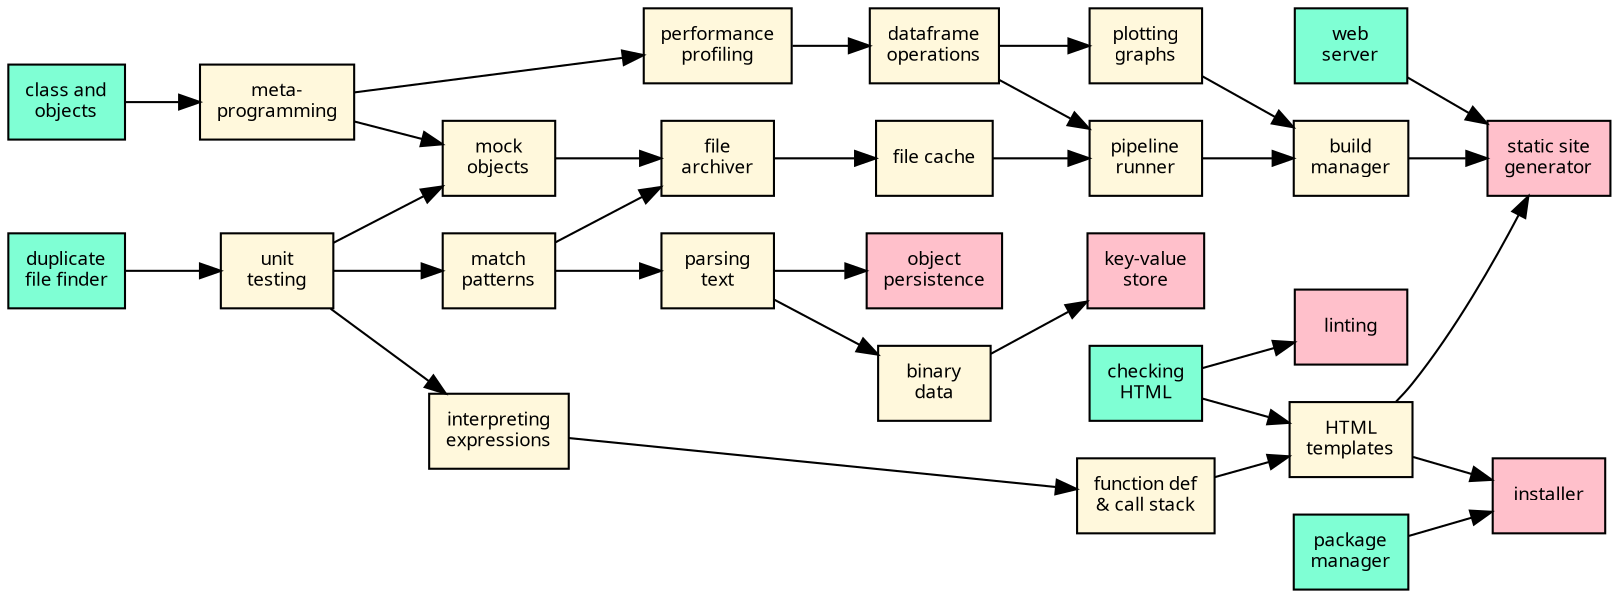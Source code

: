 digraph syllabus {
  node [fontname = Verdana, fontsize = 9, shape = box, style = filled];
  rankdir = RL;
  edge [dir = "back"];

  archive [label = "file\narchiver", fillcolor = cornsilk];
  binary [label = "binary\ndata", fillcolor = cornsilk];
  build [label = "build\nmanager", fillcolor = cornsilk];
  cache [label = "file cache", fillcolor = cornsilk];
  check [label = "checking\nHTML", fillcolor = aquamarine];
  db [label = "key-value\nstore", fillcolor = pink];
  df [label = "dataframe\noperations", fillcolor = cornsilk];
  dup [label = "duplicate\nfile finder", fillcolor = aquamarine];
  func [label = "function def\n& call stack", fillcolor = cornsilk];
  glob [label = "match\npatterns", fillcolor = cornsilk];
  install [label = "installer", fillcolor = pink];
  interp [label = "interpreting\nexpressions", fillcolor = cornsilk];
  lint [label = "linting", fillcolor = pink];
  meta [label = "meta-\nprogramming", fillcolor = cornsilk];
  mock [label = "mock\nobjects", fillcolor = cornsilk];
  oop [label = "class and\nobjects", fillcolor = aquamarine];
  pack [label = "package\nmanager", fillcolor = aquamarine];
  parse [label = "parsing\ntext", fillcolor = cornsilk];
  perf [label = "performance\nprofiling", fillcolor = cornsilk];
  persist [label = "object\npersistence", fillcolor = pink];
  pipe [label = "pipeline\nrunner", fillcolor = cornsilk];
  plot [label = "plotting\ngraphs", fillcolor = cornsilk];
  server [label = "web\nserver", fillcolor = aquamarine];
  ssg [label = "static site\ngenerator", fillcolor = pink];
  template [label = "HTML\ntemplates", fillcolor = cornsilk];
  test [label = "unit\ntesting", fillcolor = cornsilk];

  archive -> {mock, glob};
  binary -> {parse};
  build -> {pipe, plot};
  cache -> {archive};
  db -> {binary};
  df -> {perf};
  func -> {interp};
  glob -> {test};
  install -> {template, pack};
  interp -> {test};
  lint -> {check};
  meta -> {oop};
  mock -> {meta, test};
  parse -> {glob};
  perf -> {meta};
  persist -> {parse};
  pipe -> {cache, df};
  plot -> {df};
  ssg -> {build, server, template}
  template -> {check, func};
  test -> {dup};

  /*
  subgraph cluster_legend {
    source [label = "source", fillcolor = aquamarine];
    flow [label = "flow", fillcolor = cornsilk];
    sink [label = "sink", fillcolor = pink];
    sink -> flow -> source;
  }
  */
}
